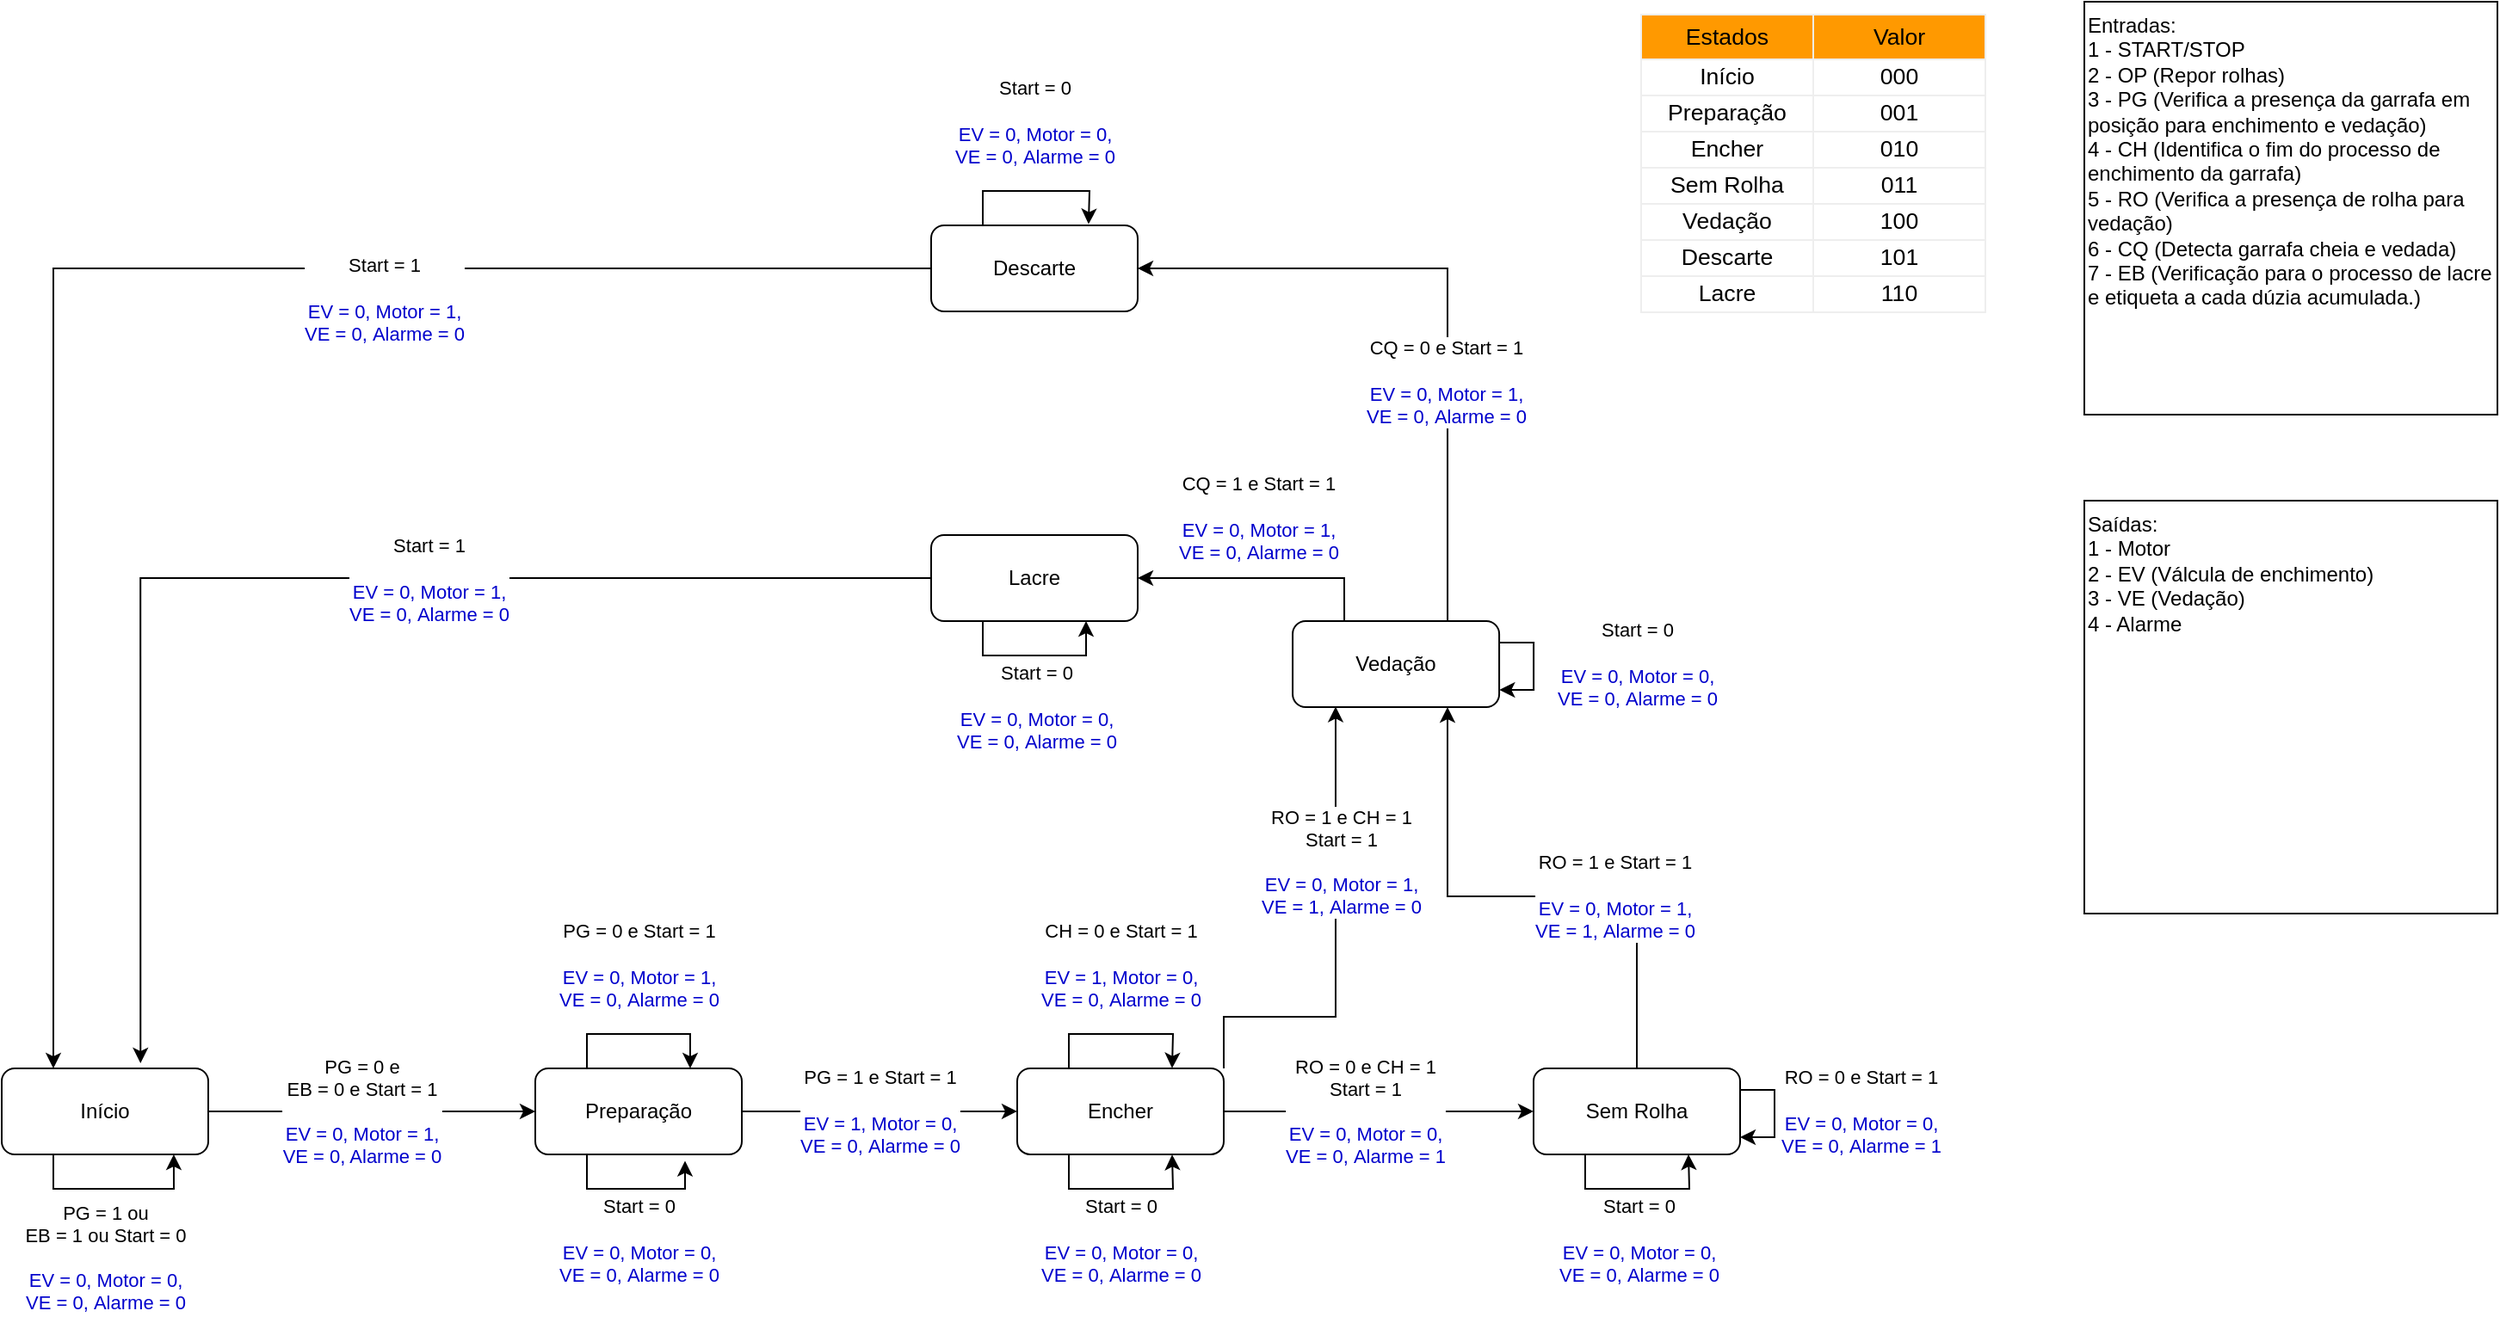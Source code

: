 <mxfile version="22.1.11" type="device">
  <diagram name="Página-1" id="wYvRQ-ys0RQP0SNL1xaD">
    <mxGraphModel dx="3044" dy="1342" grid="1" gridSize="10" guides="1" tooltips="1" connect="1" arrows="1" fold="1" page="1" pageScale="1" pageWidth="827" pageHeight="1169" math="0" shadow="0">
      <root>
        <mxCell id="0" />
        <mxCell id="1" parent="0" />
        <mxCell id="Sfg0WBSICbECkFW4j4Pl-10" value="Entradas:&lt;br&gt;1 - START/STOP&lt;br&gt;2 - OP (Repor rolhas)&lt;br&gt;3 - PG (Verifica a presença da garrafa em posição para enchimento e vedação)&lt;br&gt;4 - CH (Identifica o fim do processo de enchimento da garrafa)&lt;br&gt;5 - RO (Verifica a presença de rolha para vedação)&lt;br&gt;6 - CQ (Detecta garrafa cheia e vedada)&lt;br&gt;7 - EB (Verificação para o processo de lacre e etiqueta a cada dúzia acumulada.)" style="whiteSpace=wrap;html=1;aspect=fixed;align=left;verticalAlign=top;" parent="1" vertex="1">
          <mxGeometry x="1340" y="170" width="240" height="240" as="geometry" />
        </mxCell>
        <mxCell id="Sfg0WBSICbECkFW4j4Pl-11" value="&lt;div&gt;Saídas:&lt;/div&gt;&lt;div&gt;1 - Motor&lt;/div&gt;&lt;div&gt;2 - EV (Válcula de enchimento)&lt;/div&gt;&lt;div&gt;3 - VE (Vedação)&lt;/div&gt;&lt;div&gt;4 - Alarme&lt;/div&gt;" style="whiteSpace=wrap;html=1;aspect=fixed;align=left;verticalAlign=top;" parent="1" vertex="1">
          <mxGeometry x="1340" y="460" width="240" height="240" as="geometry" />
        </mxCell>
        <mxCell id="DIZvcq2ahZbmWSzElX9p-3" style="edgeStyle=orthogonalEdgeStyle;rounded=0;orthogonalLoop=1;jettySize=auto;html=1;entryX=0.833;entryY=1;entryDx=0;entryDy=0;entryPerimeter=0;" parent="1" source="DIZvcq2ahZbmWSzElX9p-2" target="DIZvcq2ahZbmWSzElX9p-2" edge="1">
          <mxGeometry relative="1" as="geometry">
            <mxPoint x="230" y="850" as="targetPoint" />
            <Array as="points">
              <mxPoint x="160" y="860" />
              <mxPoint x="230" y="860" />
            </Array>
          </mxGeometry>
        </mxCell>
        <mxCell id="DIZvcq2ahZbmWSzElX9p-4" value="PG = 1 ou&lt;br style=&quot;border-color: var(--border-color);&quot;&gt;EB = 1 ou Start = 0&lt;br&gt;&lt;br&gt;&lt;font color=&quot;#0000cc&quot;&gt;EV = 0, Motor = 0,&lt;br&gt;VE = 0,&amp;nbsp;Alarme = 0&lt;/font&gt;" style="edgeLabel;html=1;align=center;verticalAlign=middle;resizable=0;points=[];" parent="DIZvcq2ahZbmWSzElX9p-3" vertex="1" connectable="0">
          <mxGeometry x="0.036" y="-1" relative="1" as="geometry">
            <mxPoint x="-7" y="39" as="offset" />
          </mxGeometry>
        </mxCell>
        <mxCell id="DIZvcq2ahZbmWSzElX9p-6" style="edgeStyle=orthogonalEdgeStyle;rounded=0;orthogonalLoop=1;jettySize=auto;html=1;" parent="1" source="DIZvcq2ahZbmWSzElX9p-2" target="DIZvcq2ahZbmWSzElX9p-5" edge="1">
          <mxGeometry relative="1" as="geometry" />
        </mxCell>
        <mxCell id="DIZvcq2ahZbmWSzElX9p-7" value="PG = 0 e&lt;br style=&quot;border-color: var(--border-color);&quot;&gt;EB = 0 e Start = 1&lt;br style=&quot;border-color: var(--border-color);&quot;&gt;&lt;br style=&quot;border-color: var(--border-color);&quot;&gt;&lt;font style=&quot;border-color: var(--border-color);&quot; color=&quot;#0000cc&quot;&gt;EV = 0, Motor = 1,&lt;br style=&quot;border-color: var(--border-color);&quot;&gt;VE = 0, Alarme = 0&lt;/font&gt;" style="edgeLabel;html=1;align=center;verticalAlign=middle;resizable=0;points=[];" parent="DIZvcq2ahZbmWSzElX9p-6" vertex="1" connectable="0">
          <mxGeometry x="-0.117" y="1" relative="1" as="geometry">
            <mxPoint x="5" y="1" as="offset" />
          </mxGeometry>
        </mxCell>
        <mxCell id="DIZvcq2ahZbmWSzElX9p-2" value="Início" style="rounded=1;whiteSpace=wrap;html=1;" parent="1" vertex="1">
          <mxGeometry x="130" y="790" width="120" height="50" as="geometry" />
        </mxCell>
        <mxCell id="DIZvcq2ahZbmWSzElX9p-11" style="edgeStyle=orthogonalEdgeStyle;rounded=0;orthogonalLoop=1;jettySize=auto;html=1;exitX=0.25;exitY=0;exitDx=0;exitDy=0;entryX=0.75;entryY=0;entryDx=0;entryDy=0;" parent="1" source="DIZvcq2ahZbmWSzElX9p-5" target="DIZvcq2ahZbmWSzElX9p-5" edge="1">
          <mxGeometry relative="1" as="geometry">
            <mxPoint x="540" y="780" as="targetPoint" />
            <Array as="points">
              <mxPoint x="470" y="770" />
              <mxPoint x="530" y="770" />
            </Array>
          </mxGeometry>
        </mxCell>
        <mxCell id="DIZvcq2ahZbmWSzElX9p-12" value="PG = 0 e Start = 1&lt;br style=&quot;border-color: var(--border-color);&quot;&gt;&lt;br style=&quot;border-color: var(--border-color);&quot;&gt;&lt;font style=&quot;border-color: var(--border-color);&quot; color=&quot;#0000cc&quot;&gt;EV = 0, Motor = 1,&lt;br style=&quot;border-color: var(--border-color);&quot;&gt;VE = 0,&amp;nbsp;Alarme = 0&lt;/font&gt;" style="edgeLabel;html=1;align=center;verticalAlign=middle;resizable=0;points=[];" parent="DIZvcq2ahZbmWSzElX9p-11" vertex="1" connectable="0">
          <mxGeometry x="0.08" y="1" relative="1" as="geometry">
            <mxPoint x="-4" y="-39" as="offset" />
          </mxGeometry>
        </mxCell>
        <mxCell id="DIZvcq2ahZbmWSzElX9p-17" style="edgeStyle=orthogonalEdgeStyle;rounded=0;orthogonalLoop=1;jettySize=auto;html=1;exitX=1;exitY=0.5;exitDx=0;exitDy=0;entryX=0;entryY=0.5;entryDx=0;entryDy=0;" parent="1" source="DIZvcq2ahZbmWSzElX9p-5" target="DIZvcq2ahZbmWSzElX9p-13" edge="1">
          <mxGeometry relative="1" as="geometry" />
        </mxCell>
        <mxCell id="DIZvcq2ahZbmWSzElX9p-18" value="PG = 1 e Start = 1&lt;br style=&quot;border-color: var(--border-color);&quot;&gt;&lt;br style=&quot;border-color: var(--border-color);&quot;&gt;&lt;font style=&quot;border-color: var(--border-color);&quot; color=&quot;#0000cc&quot;&gt;EV = 1, Motor = 0,&lt;br style=&quot;border-color: var(--border-color);&quot;&gt;VE = 0,&amp;nbsp;Alarme = 0&lt;/font&gt;" style="edgeLabel;html=1;align=center;verticalAlign=middle;resizable=0;points=[];" parent="DIZvcq2ahZbmWSzElX9p-17" vertex="1" connectable="0">
          <mxGeometry x="-0.178" relative="1" as="geometry">
            <mxPoint x="14" as="offset" />
          </mxGeometry>
        </mxCell>
        <mxCell id="DIZvcq2ahZbmWSzElX9p-5" value="Preparação" style="rounded=1;whiteSpace=wrap;html=1;" parent="1" vertex="1">
          <mxGeometry x="440" y="790" width="120" height="50" as="geometry" />
        </mxCell>
        <mxCell id="DIZvcq2ahZbmWSzElX9p-8" style="edgeStyle=orthogonalEdgeStyle;rounded=0;orthogonalLoop=1;jettySize=auto;html=1;exitX=0.25;exitY=1;exitDx=0;exitDy=0;entryX=0.725;entryY=1.075;entryDx=0;entryDy=0;entryPerimeter=0;" parent="1" source="DIZvcq2ahZbmWSzElX9p-5" target="DIZvcq2ahZbmWSzElX9p-5" edge="1">
          <mxGeometry relative="1" as="geometry" />
        </mxCell>
        <mxCell id="DIZvcq2ahZbmWSzElX9p-9" value="Start = 0&lt;br style=&quot;border-color: var(--border-color);&quot;&gt;&lt;br style=&quot;border-color: var(--border-color);&quot;&gt;&lt;font style=&quot;border-color: var(--border-color);&quot; color=&quot;#0000cc&quot;&gt;EV = 0, Motor = 0,&lt;br style=&quot;border-color: var(--border-color);&quot;&gt;VE = 0,&amp;nbsp;Alarme = 0&lt;/font&gt;" style="edgeLabel;html=1;align=center;verticalAlign=middle;resizable=0;points=[];" parent="DIZvcq2ahZbmWSzElX9p-8" vertex="1" connectable="0">
          <mxGeometry x="0.002" relative="1" as="geometry">
            <mxPoint x="3" y="30" as="offset" />
          </mxGeometry>
        </mxCell>
        <mxCell id="DIZvcq2ahZbmWSzElX9p-20" style="edgeStyle=orthogonalEdgeStyle;rounded=0;orthogonalLoop=1;jettySize=auto;html=1;exitX=0.25;exitY=0;exitDx=0;exitDy=0;" parent="1" source="DIZvcq2ahZbmWSzElX9p-13" edge="1">
          <mxGeometry relative="1" as="geometry">
            <mxPoint x="810" y="789.855" as="targetPoint" />
          </mxGeometry>
        </mxCell>
        <mxCell id="DIZvcq2ahZbmWSzElX9p-21" value="CH = 0 e Start = 1&lt;br style=&quot;border-color: var(--border-color);&quot;&gt;&lt;br style=&quot;border-color: var(--border-color);&quot;&gt;&lt;font style=&quot;border-color: var(--border-color);&quot; color=&quot;#0000cc&quot;&gt;EV = 1, Motor = 0,&lt;br style=&quot;border-color: var(--border-color);&quot;&gt;VE = 0,&amp;nbsp;Alarme = 0&lt;/font&gt;" style="edgeLabel;html=1;align=center;verticalAlign=middle;resizable=0;points=[];" parent="DIZvcq2ahZbmWSzElX9p-20" vertex="1" connectable="0">
          <mxGeometry x="0.036" relative="1" as="geometry">
            <mxPoint x="-2" y="-40" as="offset" />
          </mxGeometry>
        </mxCell>
        <mxCell id="DIZvcq2ahZbmWSzElX9p-22" style="edgeStyle=orthogonalEdgeStyle;rounded=0;orthogonalLoop=1;jettySize=auto;html=1;exitX=0.25;exitY=1;exitDx=0;exitDy=0;" parent="1" source="DIZvcq2ahZbmWSzElX9p-13" edge="1">
          <mxGeometry relative="1" as="geometry">
            <mxPoint x="810" y="840.17" as="targetPoint" />
          </mxGeometry>
        </mxCell>
        <mxCell id="DIZvcq2ahZbmWSzElX9p-23" value="Start = 0&lt;br style=&quot;border-color: var(--border-color);&quot;&gt;&lt;br style=&quot;border-color: var(--border-color);&quot;&gt;&lt;font style=&quot;border-color: var(--border-color);&quot; color=&quot;#0000cc&quot;&gt;EV = 0, Motor = 0,&lt;br style=&quot;border-color: var(--border-color);&quot;&gt;VE = 0,&amp;nbsp;Alarme = 0&lt;/font&gt;" style="edgeLabel;html=1;align=center;verticalAlign=middle;resizable=0;points=[];" parent="DIZvcq2ahZbmWSzElX9p-22" vertex="1" connectable="0">
          <mxGeometry x="-0.011" y="-1" relative="1" as="geometry">
            <mxPoint y="29" as="offset" />
          </mxGeometry>
        </mxCell>
        <mxCell id="DIZvcq2ahZbmWSzElX9p-27" style="edgeStyle=orthogonalEdgeStyle;rounded=0;orthogonalLoop=1;jettySize=auto;html=1;exitX=1;exitY=0.5;exitDx=0;exitDy=0;" parent="1" source="DIZvcq2ahZbmWSzElX9p-13" target="DIZvcq2ahZbmWSzElX9p-24" edge="1">
          <mxGeometry relative="1" as="geometry" />
        </mxCell>
        <mxCell id="DIZvcq2ahZbmWSzElX9p-28" value="RO = 0 e CH = 1&lt;br&gt;Start = 1&lt;br style=&quot;border-color: var(--border-color);&quot;&gt;&lt;br style=&quot;border-color: var(--border-color);&quot;&gt;&lt;font style=&quot;border-color: var(--border-color);&quot; color=&quot;#0000cc&quot;&gt;EV = 0, Motor = 0,&lt;br style=&quot;border-color: var(--border-color);&quot;&gt;VE = 0,&amp;nbsp;Alarme = 1&lt;/font&gt;" style="edgeLabel;html=1;align=center;verticalAlign=middle;resizable=0;points=[];" parent="DIZvcq2ahZbmWSzElX9p-27" vertex="1" connectable="0">
          <mxGeometry x="-0.089" relative="1" as="geometry">
            <mxPoint as="offset" />
          </mxGeometry>
        </mxCell>
        <mxCell id="DIZvcq2ahZbmWSzElX9p-13" value="Encher" style="rounded=1;whiteSpace=wrap;html=1;" parent="1" vertex="1">
          <mxGeometry x="720" y="789.97" width="120" height="50" as="geometry" />
        </mxCell>
        <mxCell id="DIZvcq2ahZbmWSzElX9p-31" style="edgeStyle=orthogonalEdgeStyle;rounded=0;orthogonalLoop=1;jettySize=auto;html=1;exitX=0.25;exitY=1;exitDx=0;exitDy=0;" parent="1" source="DIZvcq2ahZbmWSzElX9p-24" edge="1">
          <mxGeometry relative="1" as="geometry">
            <mxPoint x="1110" y="840.023" as="targetPoint" />
          </mxGeometry>
        </mxCell>
        <mxCell id="DIZvcq2ahZbmWSzElX9p-32" value="Start = 0&lt;br style=&quot;border-color: var(--border-color);&quot;&gt;&lt;br style=&quot;border-color: var(--border-color);&quot;&gt;&lt;font style=&quot;border-color: var(--border-color);&quot; color=&quot;#0000cc&quot;&gt;EV = 0, Motor = 0,&lt;br style=&quot;border-color: var(--border-color);&quot;&gt;VE = 0,&amp;nbsp;Alarme = 0&lt;/font&gt;" style="edgeLabel;html=1;align=center;verticalAlign=middle;resizable=0;points=[];" parent="DIZvcq2ahZbmWSzElX9p-31" vertex="1" connectable="0">
          <mxGeometry x="-0.037" y="1" relative="1" as="geometry">
            <mxPoint x="2" y="31" as="offset" />
          </mxGeometry>
        </mxCell>
        <mxCell id="DIZvcq2ahZbmWSzElX9p-41" style="edgeStyle=orthogonalEdgeStyle;rounded=0;orthogonalLoop=1;jettySize=auto;html=1;exitX=1;exitY=0.25;exitDx=0;exitDy=0;" parent="1" source="DIZvcq2ahZbmWSzElX9p-24" target="DIZvcq2ahZbmWSzElX9p-24" edge="1">
          <mxGeometry relative="1" as="geometry">
            <mxPoint x="1140.111" y="850" as="targetPoint" />
            <Array as="points">
              <mxPoint x="1160" y="803" />
              <mxPoint x="1160" y="830" />
            </Array>
          </mxGeometry>
        </mxCell>
        <mxCell id="DIZvcq2ahZbmWSzElX9p-42" value="RO = 0 e Start = 1&lt;br style=&quot;border-color: var(--border-color);&quot;&gt;&lt;br style=&quot;border-color: var(--border-color);&quot;&gt;&lt;font style=&quot;border-color: var(--border-color);&quot; color=&quot;#0000cc&quot;&gt;EV = 0, Motor = 0,&lt;br style=&quot;border-color: var(--border-color);&quot;&gt;VE = 0,&amp;nbsp;Alarme = 1&lt;/font&gt;" style="edgeLabel;html=1;align=center;verticalAlign=middle;resizable=0;points=[];" parent="DIZvcq2ahZbmWSzElX9p-41" vertex="1" connectable="0">
          <mxGeometry x="0.048" y="1" relative="1" as="geometry">
            <mxPoint x="49" y="-3" as="offset" />
          </mxGeometry>
        </mxCell>
        <mxCell id="DIZvcq2ahZbmWSzElX9p-24" value="Sem Rolha" style="rounded=1;whiteSpace=wrap;html=1;" parent="1" vertex="1">
          <mxGeometry x="1020" y="789.97" width="120" height="50.03" as="geometry" />
        </mxCell>
        <mxCell id="DIZvcq2ahZbmWSzElX9p-50" style="edgeStyle=orthogonalEdgeStyle;rounded=0;orthogonalLoop=1;jettySize=auto;html=1;exitX=0.75;exitY=0;exitDx=0;exitDy=0;entryX=1;entryY=0.5;entryDx=0;entryDy=0;" parent="1" source="DIZvcq2ahZbmWSzElX9p-33" target="DIZvcq2ahZbmWSzElX9p-48" edge="1">
          <mxGeometry relative="1" as="geometry" />
        </mxCell>
        <mxCell id="DIZvcq2ahZbmWSzElX9p-51" value="CQ = 0 e Start = 1&lt;br style=&quot;border-color: var(--border-color);&quot;&gt;&lt;br style=&quot;border-color: var(--border-color);&quot;&gt;&lt;font style=&quot;border-color: var(--border-color);&quot; color=&quot;#0000cc&quot;&gt;EV = 0, Motor = 1,&lt;br style=&quot;border-color: var(--border-color);&quot;&gt;VE = 0,&amp;nbsp;Alarme = 0&lt;/font&gt;" style="edgeLabel;html=1;align=center;verticalAlign=middle;resizable=0;points=[];" parent="DIZvcq2ahZbmWSzElX9p-50" vertex="1" connectable="0">
          <mxGeometry x="-0.277" y="1" relative="1" as="geometry">
            <mxPoint as="offset" />
          </mxGeometry>
        </mxCell>
        <mxCell id="DIZvcq2ahZbmWSzElX9p-52" style="edgeStyle=orthogonalEdgeStyle;rounded=0;orthogonalLoop=1;jettySize=auto;html=1;exitX=0.25;exitY=0;exitDx=0;exitDy=0;" parent="1" source="DIZvcq2ahZbmWSzElX9p-33" target="DIZvcq2ahZbmWSzElX9p-49" edge="1">
          <mxGeometry relative="1" as="geometry" />
        </mxCell>
        <mxCell id="DIZvcq2ahZbmWSzElX9p-53" value="CQ = 1 e Start = 1&lt;br style=&quot;border-color: var(--border-color);&quot;&gt;&lt;br style=&quot;border-color: var(--border-color);&quot;&gt;&lt;font style=&quot;border-color: var(--border-color);&quot; color=&quot;#0000cc&quot;&gt;EV = 0, Motor = 1,&lt;br style=&quot;border-color: var(--border-color);&quot;&gt;VE = 0,&amp;nbsp;Alarme = 0&lt;/font&gt;" style="edgeLabel;html=1;align=center;verticalAlign=middle;resizable=0;points=[];" parent="DIZvcq2ahZbmWSzElX9p-52" vertex="1" connectable="0">
          <mxGeometry x="0.247" y="-1" relative="1" as="geometry">
            <mxPoint x="15" y="-34" as="offset" />
          </mxGeometry>
        </mxCell>
        <mxCell id="DIZvcq2ahZbmWSzElX9p-33" value="Vedação" style="rounded=1;whiteSpace=wrap;html=1;" parent="1" vertex="1">
          <mxGeometry x="880.04" y="530" width="120" height="50" as="geometry" />
        </mxCell>
        <mxCell id="DIZvcq2ahZbmWSzElX9p-34" style="edgeStyle=orthogonalEdgeStyle;rounded=0;orthogonalLoop=1;jettySize=auto;html=1;exitX=1;exitY=0;exitDx=0;exitDy=0;entryX=0.211;entryY=0.993;entryDx=0;entryDy=0;entryPerimeter=0;" parent="1" source="DIZvcq2ahZbmWSzElX9p-13" target="DIZvcq2ahZbmWSzElX9p-33" edge="1">
          <mxGeometry relative="1" as="geometry">
            <Array as="points">
              <mxPoint x="840" y="760" />
              <mxPoint x="905" y="760" />
              <mxPoint x="905" y="580" />
            </Array>
          </mxGeometry>
        </mxCell>
        <mxCell id="DIZvcq2ahZbmWSzElX9p-35" value="RO = 1 e CH = 1&lt;br style=&quot;border-color: var(--border-color);&quot;&gt;Start = 1&lt;br style=&quot;border-color: var(--border-color);&quot;&gt;&lt;br style=&quot;border-color: var(--border-color);&quot;&gt;&lt;font style=&quot;border-color: var(--border-color);&quot; color=&quot;#0000cc&quot;&gt;EV = 0, Motor = 1,&lt;br style=&quot;border-color: var(--border-color);&quot;&gt;VE = 1,&amp;nbsp;Alarme = 0&lt;/font&gt;" style="edgeLabel;html=1;align=center;verticalAlign=middle;resizable=0;points=[];" parent="DIZvcq2ahZbmWSzElX9p-34" vertex="1" connectable="0">
          <mxGeometry x="0.345" y="1" relative="1" as="geometry">
            <mxPoint x="4" as="offset" />
          </mxGeometry>
        </mxCell>
        <mxCell id="DIZvcq2ahZbmWSzElX9p-43" style="edgeStyle=orthogonalEdgeStyle;rounded=0;orthogonalLoop=1;jettySize=auto;html=1;exitX=0.5;exitY=0;exitDx=0;exitDy=0;" parent="1" source="DIZvcq2ahZbmWSzElX9p-24" target="DIZvcq2ahZbmWSzElX9p-33" edge="1">
          <mxGeometry relative="1" as="geometry">
            <Array as="points">
              <mxPoint x="1080" y="690" />
              <mxPoint x="970" y="690" />
            </Array>
          </mxGeometry>
        </mxCell>
        <mxCell id="DIZvcq2ahZbmWSzElX9p-44" value="RO = 1 e Start = 1&lt;br style=&quot;border-color: var(--border-color);&quot;&gt;&lt;br style=&quot;border-color: var(--border-color);&quot;&gt;&lt;font style=&quot;border-color: var(--border-color);&quot; color=&quot;#0000cc&quot;&gt;EV = 0, Motor = 1,&lt;br style=&quot;border-color: var(--border-color);&quot;&gt;VE = 1,&amp;nbsp;Alarme = 0&lt;/font&gt;" style="edgeLabel;html=1;align=center;verticalAlign=middle;resizable=0;points=[];" parent="DIZvcq2ahZbmWSzElX9p-43" vertex="1" connectable="0">
          <mxGeometry x="0.095" relative="1" as="geometry">
            <mxPoint x="62" as="offset" />
          </mxGeometry>
        </mxCell>
        <mxCell id="DIZvcq2ahZbmWSzElX9p-46" style="edgeStyle=orthogonalEdgeStyle;rounded=0;orthogonalLoop=1;jettySize=auto;html=1;exitX=1;exitY=0.25;exitDx=0;exitDy=0;entryX=1.001;entryY=0.8;entryDx=0;entryDy=0;entryPerimeter=0;" parent="1" source="DIZvcq2ahZbmWSzElX9p-33" target="DIZvcq2ahZbmWSzElX9p-33" edge="1">
          <mxGeometry relative="1" as="geometry">
            <Array as="points">
              <mxPoint x="1020.04" y="543" />
              <mxPoint x="1020.04" y="570" />
            </Array>
          </mxGeometry>
        </mxCell>
        <mxCell id="DIZvcq2ahZbmWSzElX9p-47" value="Start = 0&lt;br style=&quot;border-color: var(--border-color);&quot;&gt;&lt;br style=&quot;border-color: var(--border-color);&quot;&gt;&lt;font style=&quot;border-color: var(--border-color);&quot; color=&quot;#0000cc&quot;&gt;EV = 0, Motor = 0,&lt;br style=&quot;border-color: var(--border-color);&quot;&gt;VE = 0,&amp;nbsp;Alarme = 0&lt;/font&gt;" style="edgeLabel;html=1;align=center;verticalAlign=middle;resizable=0;points=[];" parent="DIZvcq2ahZbmWSzElX9p-46" vertex="1" connectable="0">
          <mxGeometry x="-0.024" relative="1" as="geometry">
            <mxPoint x="60" y="-1" as="offset" />
          </mxGeometry>
        </mxCell>
        <mxCell id="DIZvcq2ahZbmWSzElX9p-54" style="edgeStyle=orthogonalEdgeStyle;rounded=0;orthogonalLoop=1;jettySize=auto;html=1;exitX=0;exitY=0.5;exitDx=0;exitDy=0;entryX=0.25;entryY=0;entryDx=0;entryDy=0;" parent="1" source="DIZvcq2ahZbmWSzElX9p-48" target="DIZvcq2ahZbmWSzElX9p-2" edge="1">
          <mxGeometry relative="1" as="geometry" />
        </mxCell>
        <mxCell id="DIZvcq2ahZbmWSzElX9p-64" value="Start = 1&lt;br style=&quot;border-color: var(--border-color);&quot;&gt;&lt;br style=&quot;border-color: var(--border-color);&quot;&gt;&lt;font style=&quot;border-color: var(--border-color);&quot; color=&quot;#0000cc&quot;&gt;EV = 0, Motor = 1,&lt;br style=&quot;border-color: var(--border-color);&quot;&gt;VE = 0,&amp;nbsp;Alarme = 0&lt;/font&gt;" style="edgeLabel;html=1;align=center;verticalAlign=middle;resizable=0;points=[];" parent="DIZvcq2ahZbmWSzElX9p-54" vertex="1" connectable="0">
          <mxGeometry x="-0.348" relative="1" as="geometry">
            <mxPoint y="18" as="offset" />
          </mxGeometry>
        </mxCell>
        <mxCell id="DIZvcq2ahZbmWSzElX9p-62" style="edgeStyle=orthogonalEdgeStyle;rounded=0;orthogonalLoop=1;jettySize=auto;html=1;exitX=0.25;exitY=0;exitDx=0;exitDy=0;" parent="1" source="DIZvcq2ahZbmWSzElX9p-48" edge="1">
          <mxGeometry relative="1" as="geometry">
            <mxPoint x="761.471" y="299.294" as="targetPoint" />
          </mxGeometry>
        </mxCell>
        <mxCell id="DIZvcq2ahZbmWSzElX9p-63" value="Start = 0&lt;br style=&quot;border-color: var(--border-color);&quot;&gt;&lt;br style=&quot;border-color: var(--border-color);&quot;&gt;&lt;font style=&quot;border-color: var(--border-color);&quot; color=&quot;#0000cc&quot;&gt;EV = 0, Motor = 0,&lt;br style=&quot;border-color: var(--border-color);&quot;&gt;VE = 0,&amp;nbsp;Alarme = 0&lt;/font&gt;" style="edgeLabel;html=1;align=center;verticalAlign=middle;resizable=0;points=[];" parent="DIZvcq2ahZbmWSzElX9p-62" vertex="1" connectable="0">
          <mxGeometry x="0.3" relative="1" as="geometry">
            <mxPoint x="-16" y="-40" as="offset" />
          </mxGeometry>
        </mxCell>
        <mxCell id="DIZvcq2ahZbmWSzElX9p-48" value="Descarte" style="rounded=1;whiteSpace=wrap;html=1;" parent="1" vertex="1">
          <mxGeometry x="670" y="300" width="120" height="50" as="geometry" />
        </mxCell>
        <mxCell id="DIZvcq2ahZbmWSzElX9p-55" style="edgeStyle=orthogonalEdgeStyle;rounded=0;orthogonalLoop=1;jettySize=auto;html=1;exitX=0;exitY=0.5;exitDx=0;exitDy=0;entryX=0.672;entryY=-0.06;entryDx=0;entryDy=0;entryPerimeter=0;" parent="1" source="DIZvcq2ahZbmWSzElX9p-49" target="DIZvcq2ahZbmWSzElX9p-2" edge="1">
          <mxGeometry relative="1" as="geometry">
            <mxPoint x="610" y="710" as="targetPoint" />
          </mxGeometry>
        </mxCell>
        <mxCell id="DIZvcq2ahZbmWSzElX9p-65" value="Start = 1&lt;br style=&quot;border-color: var(--border-color);&quot;&gt;&lt;br style=&quot;border-color: var(--border-color);&quot;&gt;&lt;font style=&quot;border-color: var(--border-color);&quot; color=&quot;#0000cc&quot;&gt;EV = 0, Motor = 1,&lt;br style=&quot;border-color: var(--border-color);&quot;&gt;VE = 0,&amp;nbsp;Alarme = 0&lt;/font&gt;" style="edgeLabel;html=1;align=center;verticalAlign=middle;resizable=0;points=[];" parent="DIZvcq2ahZbmWSzElX9p-55" vertex="1" connectable="0">
          <mxGeometry x="-0.211" y="1" relative="1" as="geometry">
            <mxPoint as="offset" />
          </mxGeometry>
        </mxCell>
        <mxCell id="DIZvcq2ahZbmWSzElX9p-49" value="Lacre" style="rounded=1;whiteSpace=wrap;html=1;" parent="1" vertex="1">
          <mxGeometry x="670" y="480" width="120" height="50" as="geometry" />
        </mxCell>
        <mxCell id="DIZvcq2ahZbmWSzElX9p-56" style="edgeStyle=orthogonalEdgeStyle;rounded=0;orthogonalLoop=1;jettySize=auto;html=1;exitX=0.25;exitY=1;exitDx=0;exitDy=0;entryX=0.75;entryY=1;entryDx=0;entryDy=0;" parent="1" source="DIZvcq2ahZbmWSzElX9p-49" target="DIZvcq2ahZbmWSzElX9p-49" edge="1">
          <mxGeometry relative="1" as="geometry" />
        </mxCell>
        <mxCell id="DIZvcq2ahZbmWSzElX9p-57" value="Start = 0&lt;br style=&quot;border-color: var(--border-color);&quot;&gt;&lt;br style=&quot;border-color: var(--border-color);&quot;&gt;&lt;font style=&quot;border-color: var(--border-color);&quot; color=&quot;#0000cc&quot;&gt;EV = 0, Motor = 0,&lt;br style=&quot;border-color: var(--border-color);&quot;&gt;VE = 0,&amp;nbsp;Alarme = 0&lt;/font&gt;" style="edgeLabel;html=1;align=center;verticalAlign=middle;resizable=0;points=[];" parent="DIZvcq2ahZbmWSzElX9p-56" vertex="1" connectable="0">
          <mxGeometry x="0.026" y="2" relative="1" as="geometry">
            <mxPoint x="-1" y="32" as="offset" />
          </mxGeometry>
        </mxCell>
        <mxCell id="p1BUaaCWht-bDSeBL6-h-1" value="&lt;table xmlns=&quot;http://www.w3.org/1999/xhtml&quot; cellspacing=&quot;0&quot; cellpadding=&quot;0&quot; dir=&quot;ltr&quot; border=&quot;1&quot; style=&quot;table-layout:fixed;font-size:10pt;font-family:Arial;width:0px;border-collapse:collapse;border:none&quot; data-sheets-root=&quot;1&quot;&gt;&lt;colgroup&gt;&lt;col width=&quot;100&quot;&gt;&lt;col width=&quot;100&quot;&gt;&lt;/colgroup&gt;&lt;tbody&gt;&lt;tr style=&quot;height:26px;&quot;&gt;&lt;td style=&quot;overflow:hidden;padding:2px 3px 2px 3px;vertical-align:middle;background-color:#ff9900;text-align:center;&quot; data-sheets-value=&quot;{&amp;quot;1&amp;quot;:2,&amp;quot;2&amp;quot;:&amp;quot;Estados&amp;quot;}&quot;&gt;Estados&lt;/td&gt;&lt;td style=&quot;overflow:hidden;padding:2px 3px 2px 3px;vertical-align:middle;background-color:#ff9900;text-align:center;&quot; data-sheets-value=&quot;{&amp;quot;1&amp;quot;:2,&amp;quot;2&amp;quot;:&amp;quot;Valor&amp;quot;}&quot;&gt;Valor&lt;/td&gt;&lt;/tr&gt;&lt;tr style=&quot;height:21px;&quot;&gt;&lt;td style=&quot;overflow:hidden;padding:2px 3px 2px 3px;vertical-align:middle;text-align:center;&quot; data-sheets-value=&quot;{&amp;quot;1&amp;quot;:2,&amp;quot;2&amp;quot;:&amp;quot;Início&amp;quot;}&quot; data-sheets-numberformat=&quot;{&amp;quot;1&amp;quot;:1}&quot;&gt;Início&lt;/td&gt;&lt;td style=&quot;overflow:hidden;padding:2px 3px 2px 3px;vertical-align:middle;text-align:center;&quot; data-sheets-value=&quot;{&amp;quot;1&amp;quot;:2,&amp;quot;2&amp;quot;:&amp;quot;000&amp;quot;}&quot; data-sheets-numberformat=&quot;{&amp;quot;1&amp;quot;:1}&quot;&gt;000&lt;/td&gt;&lt;/tr&gt;&lt;tr style=&quot;height:21px;&quot;&gt;&lt;td style=&quot;overflow:hidden;padding:2px 3px 2px 3px;vertical-align:middle;text-align:center;&quot; data-sheets-value=&quot;{&amp;quot;1&amp;quot;:2,&amp;quot;2&amp;quot;:&amp;quot;Preparação&amp;quot;}&quot; data-sheets-numberformat=&quot;{&amp;quot;1&amp;quot;:1}&quot;&gt;Preparação&lt;/td&gt;&lt;td style=&quot;overflow:hidden;padding:2px 3px 2px 3px;vertical-align:middle;text-align:center;&quot; data-sheets-value=&quot;{&amp;quot;1&amp;quot;:2,&amp;quot;2&amp;quot;:&amp;quot;001&amp;quot;}&quot; data-sheets-numberformat=&quot;{&amp;quot;1&amp;quot;:1}&quot;&gt;001&lt;/td&gt;&lt;/tr&gt;&lt;tr style=&quot;height:21px;&quot;&gt;&lt;td style=&quot;overflow:hidden;padding:2px 3px 2px 3px;vertical-align:middle;text-align:center;&quot; data-sheets-value=&quot;{&amp;quot;1&amp;quot;:2,&amp;quot;2&amp;quot;:&amp;quot;Encher&amp;quot;}&quot; data-sheets-numberformat=&quot;{&amp;quot;1&amp;quot;:1}&quot;&gt;Encher&lt;/td&gt;&lt;td style=&quot;overflow:hidden;padding:2px 3px 2px 3px;vertical-align:middle;text-align:center;&quot; data-sheets-value=&quot;{&amp;quot;1&amp;quot;:2,&amp;quot;2&amp;quot;:&amp;quot;010&amp;quot;}&quot; data-sheets-numberformat=&quot;{&amp;quot;1&amp;quot;:1}&quot;&gt;010&lt;/td&gt;&lt;/tr&gt;&lt;tr style=&quot;height:21px;&quot;&gt;&lt;td style=&quot;overflow:hidden;padding:2px 3px 2px 3px;vertical-align:middle;text-align:center;&quot; data-sheets-value=&quot;{&amp;quot;1&amp;quot;:2,&amp;quot;2&amp;quot;:&amp;quot;Sem Rolha&amp;quot;}&quot; data-sheets-numberformat=&quot;{&amp;quot;1&amp;quot;:1}&quot;&gt;Sem Rolha&lt;/td&gt;&lt;td style=&quot;overflow:hidden;padding:2px 3px 2px 3px;vertical-align:middle;text-align:center;&quot; data-sheets-value=&quot;{&amp;quot;1&amp;quot;:2,&amp;quot;2&amp;quot;:&amp;quot;011&amp;quot;}&quot; data-sheets-numberformat=&quot;{&amp;quot;1&amp;quot;:1}&quot;&gt;011&lt;/td&gt;&lt;/tr&gt;&lt;tr style=&quot;height:21px;&quot;&gt;&lt;td style=&quot;overflow:hidden;padding:2px 3px 2px 3px;vertical-align:middle;text-align:center;&quot; data-sheets-value=&quot;{&amp;quot;1&amp;quot;:2,&amp;quot;2&amp;quot;:&amp;quot;Vedação&amp;quot;}&quot; data-sheets-numberformat=&quot;{&amp;quot;1&amp;quot;:1}&quot;&gt;Vedação&lt;/td&gt;&lt;td style=&quot;overflow:hidden;padding:2px 3px 2px 3px;vertical-align:middle;text-align:center;&quot; data-sheets-value=&quot;{&amp;quot;1&amp;quot;:2,&amp;quot;2&amp;quot;:&amp;quot;100&amp;quot;}&quot; data-sheets-numberformat=&quot;{&amp;quot;1&amp;quot;:1}&quot;&gt;100&lt;/td&gt;&lt;/tr&gt;&lt;tr style=&quot;height:21px;&quot;&gt;&lt;td style=&quot;overflow:hidden;padding:2px 3px 2px 3px;vertical-align:middle;text-align:center;&quot; data-sheets-value=&quot;{&amp;quot;1&amp;quot;:2,&amp;quot;2&amp;quot;:&amp;quot;Descarte&amp;quot;}&quot; data-sheets-numberformat=&quot;{&amp;quot;1&amp;quot;:1}&quot;&gt;Descarte&lt;/td&gt;&lt;td style=&quot;overflow:hidden;padding:2px 3px 2px 3px;vertical-align:middle;text-align:center;&quot; data-sheets-value=&quot;{&amp;quot;1&amp;quot;:2,&amp;quot;2&amp;quot;:&amp;quot;101&amp;quot;}&quot; data-sheets-numberformat=&quot;{&amp;quot;1&amp;quot;:1}&quot;&gt;101&lt;/td&gt;&lt;/tr&gt;&lt;tr style=&quot;height:21px;&quot;&gt;&lt;td style=&quot;overflow:hidden;padding:2px 3px 2px 3px;vertical-align:bottom;text-align:center;&quot; data-sheets-value=&quot;{&amp;quot;1&amp;quot;:2,&amp;quot;2&amp;quot;:&amp;quot;Lacre&amp;quot;}&quot; data-sheets-numberformat=&quot;{&amp;quot;1&amp;quot;:1}&quot;&gt;Lacre&lt;/td&gt;&lt;td style=&quot;overflow:hidden;padding:2px 3px 2px 3px;vertical-align:bottom;text-align:center;&quot; data-sheets-value=&quot;{&amp;quot;1&amp;quot;:2,&amp;quot;2&amp;quot;:&amp;quot;110&amp;quot;}&quot; data-sheets-numberformat=&quot;{&amp;quot;1&amp;quot;:1}&quot;&gt;110&lt;/td&gt;&lt;/tr&gt;&lt;/tbody&gt;&lt;/table&gt;" style="text;whiteSpace=wrap;html=1;" parent="1" vertex="1">
          <mxGeometry x="1080" y="170" width="230" height="200" as="geometry" />
        </mxCell>
      </root>
    </mxGraphModel>
  </diagram>
</mxfile>
